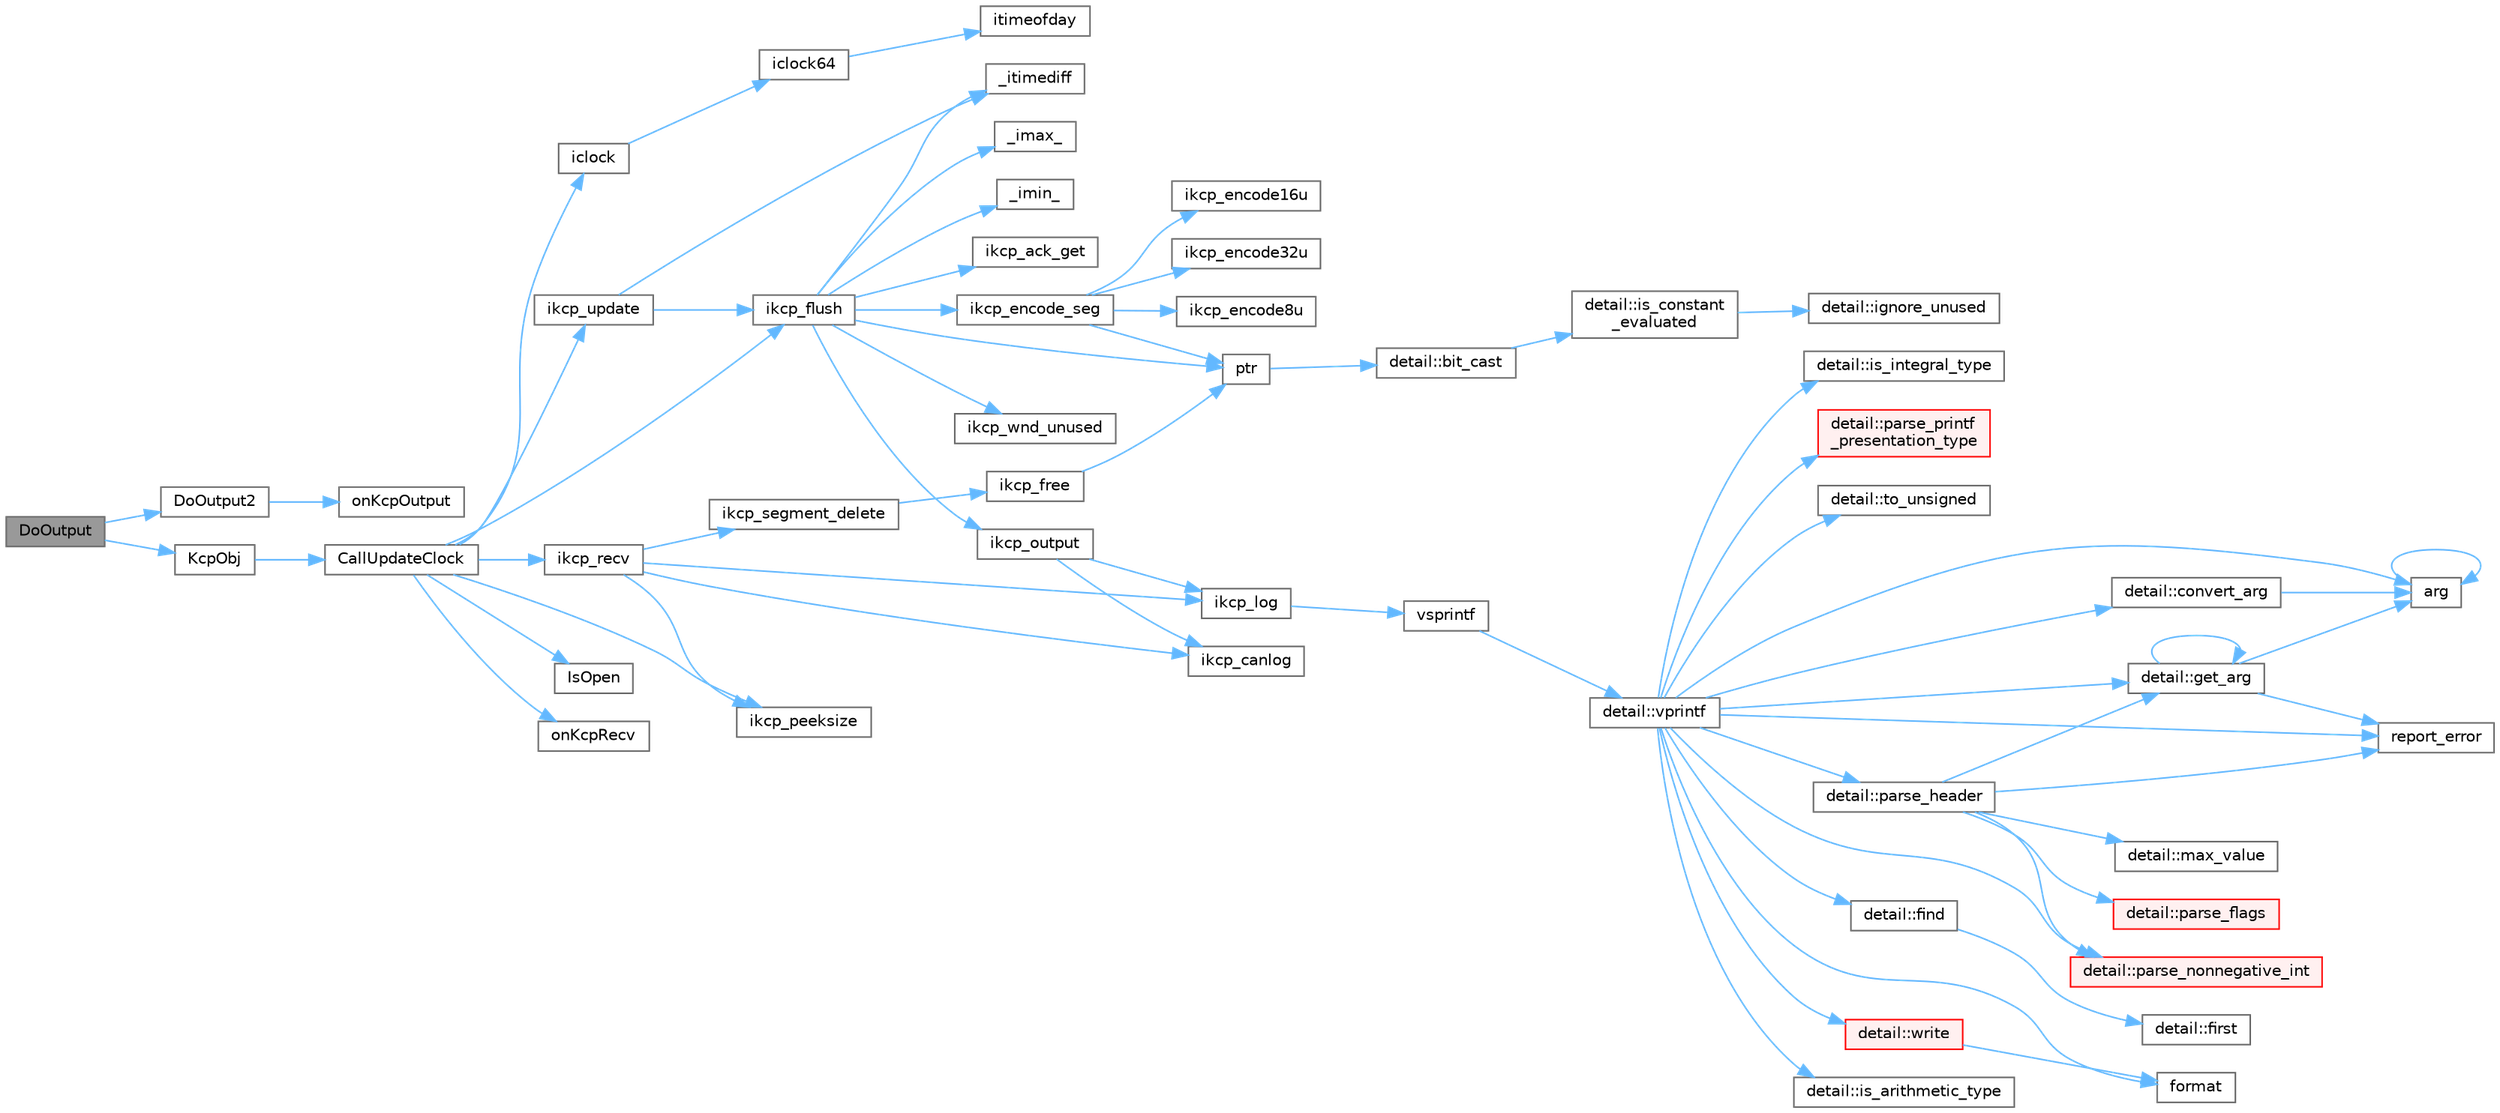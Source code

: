 digraph "DoOutput"
{
 // LATEX_PDF_SIZE
  bgcolor="transparent";
  edge [fontname=Helvetica,fontsize=10,labelfontname=Helvetica,labelfontsize=10];
  node [fontname=Helvetica,fontsize=10,shape=box,height=0.2,width=0.4];
  rankdir="LR";
  Node1 [id="Node000001",label="DoOutput",height=0.2,width=0.4,color="gray40", fillcolor="grey60", style="filled", fontcolor="black",tooltip=" "];
  Node1 -> Node2 [id="edge1_Node000001_Node000002",color="steelblue1",style="solid",tooltip=" "];
  Node2 [id="Node000002",label="DoOutput2",height=0.2,width=0.4,color="grey40", fillcolor="white", style="filled",URL="$class_h_y_k_t_1_1_kcp_obj.html#ab8d1652707d834852a6a13a4589a4404",tooltip=" "];
  Node2 -> Node3 [id="edge2_Node000002_Node000003",color="steelblue1",style="solid",tooltip=" "];
  Node3 [id="Node000003",label="onKcpOutput",height=0.2,width=0.4,color="grey40", fillcolor="white", style="filled",URL="$class_h_y_k_t_1_1_kcp_obj.html#a4afabda74d00710ab2dbd9e141d36a7a",tooltip=" "];
  Node1 -> Node4 [id="edge3_Node000001_Node000004",color="steelblue1",style="solid",tooltip=" "];
  Node4 [id="Node000004",label="KcpObj",height=0.2,width=0.4,color="grey40", fillcolor="white", style="filled",URL="$class_h_y_k_t_1_1_kcp_obj.html#afaf269c96e588ac9030a121dc9adcf43",tooltip=" "];
  Node4 -> Node5 [id="edge4_Node000004_Node000005",color="steelblue1",style="solid",tooltip=" "];
  Node5 [id="Node000005",label="CallUpdateClock",height=0.2,width=0.4,color="grey40", fillcolor="white", style="filled",URL="$class_h_y_k_t_1_1_kcp_obj.html#a403a9c094edc9382ecb25fe38ce050ca",tooltip=" "];
  Node5 -> Node6 [id="edge5_Node000005_Node000006",color="steelblue1",style="solid",tooltip=" "];
  Node6 [id="Node000006",label="iclock",height=0.2,width=0.4,color="grey40", fillcolor="white", style="filled",URL="$_my_common_2common_8h.html#a112113bec318a8a87804db51bceb7977",tooltip="获取 32 位毫秒时钟。"];
  Node6 -> Node7 [id="edge6_Node000006_Node000007",color="steelblue1",style="solid",tooltip=" "];
  Node7 [id="Node000007",label="iclock64",height=0.2,width=0.4,color="grey40", fillcolor="white", style="filled",URL="$_my_common_2common_8h.html#ae53b3954088063f3fb0ed4bf9da5bcc3",tooltip="获取 64 位毫秒时钟。"];
  Node7 -> Node8 [id="edge7_Node000007_Node000008",color="steelblue1",style="solid",tooltip=" "];
  Node8 [id="Node000008",label="itimeofday",height=0.2,width=0.4,color="grey40", fillcolor="white", style="filled",URL="$_my_common_2common_8h.html#a12927aa10b30816cedef1179513e31b5",tooltip="获取系统时间。"];
  Node5 -> Node9 [id="edge8_Node000005_Node000009",color="steelblue1",style="solid",tooltip=" "];
  Node9 [id="Node000009",label="ikcp_flush",height=0.2,width=0.4,color="grey40", fillcolor="white", style="filled",URL="$ikcp_8cpp.html#a2a3d9426417d04f8f1bbfbded14b4eb1",tooltip=" "];
  Node9 -> Node10 [id="edge9_Node000009_Node000010",color="steelblue1",style="solid",tooltip=" "];
  Node10 [id="Node000010",label="_imax_",height=0.2,width=0.4,color="grey40", fillcolor="white", style="filled",URL="$ikcp_8cpp.html#abb18e77915a9a7b9a6badb3496d461b7",tooltip=" "];
  Node9 -> Node11 [id="edge10_Node000009_Node000011",color="steelblue1",style="solid",tooltip=" "];
  Node11 [id="Node000011",label="_imin_",height=0.2,width=0.4,color="grey40", fillcolor="white", style="filled",URL="$ikcp_8cpp.html#a7d86f4db517abbff0030abdc8de1228b",tooltip=" "];
  Node9 -> Node12 [id="edge11_Node000009_Node000012",color="steelblue1",style="solid",tooltip=" "];
  Node12 [id="Node000012",label="_itimediff",height=0.2,width=0.4,color="grey40", fillcolor="white", style="filled",URL="$ikcp_8cpp.html#a21784669952a4e3e2f2fcf3363520dc2",tooltip=" "];
  Node9 -> Node13 [id="edge12_Node000009_Node000013",color="steelblue1",style="solid",tooltip=" "];
  Node13 [id="Node000013",label="ikcp_ack_get",height=0.2,width=0.4,color="grey40", fillcolor="white", style="filled",URL="$ikcp_8cpp.html#a967ee187df31d7d3a5b65d64eeada7ae",tooltip=" "];
  Node9 -> Node14 [id="edge13_Node000009_Node000014",color="steelblue1",style="solid",tooltip=" "];
  Node14 [id="Node000014",label="ikcp_encode_seg",height=0.2,width=0.4,color="grey40", fillcolor="white", style="filled",URL="$ikcp_8cpp.html#aa57723466b099571367b9f4de3ece54c",tooltip=" "];
  Node14 -> Node15 [id="edge14_Node000014_Node000015",color="steelblue1",style="solid",tooltip=" "];
  Node15 [id="Node000015",label="ikcp_encode16u",height=0.2,width=0.4,color="grey40", fillcolor="white", style="filled",URL="$ikcp_8cpp.html#ab539e90e3d27fd2604b389c5a65d0050",tooltip=" "];
  Node14 -> Node16 [id="edge15_Node000014_Node000016",color="steelblue1",style="solid",tooltip=" "];
  Node16 [id="Node000016",label="ikcp_encode32u",height=0.2,width=0.4,color="grey40", fillcolor="white", style="filled",URL="$ikcp_8cpp.html#a01ad503dfe436193f0c9f7213177e78b",tooltip=" "];
  Node14 -> Node17 [id="edge16_Node000014_Node000017",color="steelblue1",style="solid",tooltip=" "];
  Node17 [id="Node000017",label="ikcp_encode8u",height=0.2,width=0.4,color="grey40", fillcolor="white", style="filled",URL="$ikcp_8cpp.html#a2dbd195fa12f11fdda66fb8fb108e185",tooltip=" "];
  Node14 -> Node18 [id="edge17_Node000014_Node000018",color="steelblue1",style="solid",tooltip=" "];
  Node18 [id="Node000018",label="ptr",height=0.2,width=0.4,color="grey40", fillcolor="white", style="filled",URL="$format_8h.html#adb6e274f8eb0b74b2865215e1b49c535",tooltip="Converts p to const void* for pointer formatting."];
  Node18 -> Node19 [id="edge18_Node000018_Node000019",color="steelblue1",style="solid",tooltip=" "];
  Node19 [id="Node000019",label="detail::bit_cast",height=0.2,width=0.4,color="grey40", fillcolor="white", style="filled",URL="$namespacedetail.html#a68cc0da968a823f01db50bc3958c996a",tooltip=" "];
  Node19 -> Node20 [id="edge19_Node000019_Node000020",color="steelblue1",style="solid",tooltip=" "];
  Node20 [id="Node000020",label="detail::is_constant\l_evaluated",height=0.2,width=0.4,color="grey40", fillcolor="white", style="filled",URL="$namespacedetail.html#aa88c553e0935b1aa6f21ac8045cf2335",tooltip=" "];
  Node20 -> Node21 [id="edge20_Node000020_Node000021",color="steelblue1",style="solid",tooltip=" "];
  Node21 [id="Node000021",label="detail::ignore_unused",height=0.2,width=0.4,color="grey40", fillcolor="white", style="filled",URL="$namespacedetail.html#a039aa82d5bc3557c97ae98da6aec04ce",tooltip=" "];
  Node9 -> Node22 [id="edge21_Node000009_Node000022",color="steelblue1",style="solid",tooltip=" "];
  Node22 [id="Node000022",label="ikcp_output",height=0.2,width=0.4,color="grey40", fillcolor="white", style="filled",URL="$ikcp_8cpp.html#a1fc51d7f0d279e3503f24e7e20dbce2c",tooltip=" "];
  Node22 -> Node23 [id="edge22_Node000022_Node000023",color="steelblue1",style="solid",tooltip=" "];
  Node23 [id="Node000023",label="ikcp_canlog",height=0.2,width=0.4,color="grey40", fillcolor="white", style="filled",URL="$ikcp_8cpp.html#a162b546697122a728f3257a0ec3a3e0a",tooltip=" "];
  Node22 -> Node24 [id="edge23_Node000022_Node000024",color="steelblue1",style="solid",tooltip=" "];
  Node24 [id="Node000024",label="ikcp_log",height=0.2,width=0.4,color="grey40", fillcolor="white", style="filled",URL="$ikcp_8cpp.html#aade14c947464846c7523f78efa6534ba",tooltip=" "];
  Node24 -> Node25 [id="edge24_Node000024_Node000025",color="steelblue1",style="solid",tooltip=" "];
  Node25 [id="Node000025",label="vsprintf",height=0.2,width=0.4,color="grey40", fillcolor="white", style="filled",URL="$printf_8h.html#a5e1075a6c1fce5050424f97a2fac648f",tooltip=" "];
  Node25 -> Node26 [id="edge25_Node000025_Node000026",color="steelblue1",style="solid",tooltip=" "];
  Node26 [id="Node000026",label="detail::vprintf",height=0.2,width=0.4,color="grey40", fillcolor="white", style="filled",URL="$namespacedetail.html#a755ec613824f57d29068751f166ad91b",tooltip=" "];
  Node26 -> Node27 [id="edge26_Node000026_Node000027",color="steelblue1",style="solid",tooltip=" "];
  Node27 [id="Node000027",label="arg",height=0.2,width=0.4,color="grey40", fillcolor="white", style="filled",URL="$base_8h.html#a2c8e80c1b1c8b7747e99b8e9a24a0429",tooltip="Returns a named argument to be used in a formatting function."];
  Node27 -> Node27 [id="edge27_Node000027_Node000027",color="steelblue1",style="solid",tooltip=" "];
  Node26 -> Node28 [id="edge28_Node000026_Node000028",color="steelblue1",style="solid",tooltip=" "];
  Node28 [id="Node000028",label="detail::convert_arg",height=0.2,width=0.4,color="grey40", fillcolor="white", style="filled",URL="$namespacedetail.html#a1092422aa9ff50b4eaa2068e31ccff0f",tooltip=" "];
  Node28 -> Node27 [id="edge29_Node000028_Node000027",color="steelblue1",style="solid",tooltip=" "];
  Node26 -> Node29 [id="edge30_Node000026_Node000029",color="steelblue1",style="solid",tooltip=" "];
  Node29 [id="Node000029",label="detail::find",height=0.2,width=0.4,color="grey40", fillcolor="white", style="filled",URL="$namespacedetail.html#a02307ec0131a3aa9df2db7c2f10b69f2",tooltip=" "];
  Node29 -> Node30 [id="edge31_Node000029_Node000030",color="steelblue1",style="solid",tooltip=" "];
  Node30 [id="Node000030",label="detail::first",height=0.2,width=0.4,color="grey40", fillcolor="white", style="filled",URL="$namespacedetail.html#a1fad02034db0164c9a959f0ffe148dbc",tooltip=" "];
  Node26 -> Node31 [id="edge32_Node000026_Node000031",color="steelblue1",style="solid",tooltip=" "];
  Node31 [id="Node000031",label="format",height=0.2,width=0.4,color="grey40", fillcolor="white", style="filled",URL="$color_8h.html#a12b134d4f21276bc7e0473bd2cdb1c9c",tooltip="Formats arguments and returns the result as a string using ANSI escape sequences to specify text form..."];
  Node26 -> Node32 [id="edge33_Node000026_Node000032",color="steelblue1",style="solid",tooltip=" "];
  Node32 [id="Node000032",label="detail::get_arg",height=0.2,width=0.4,color="grey40", fillcolor="white", style="filled",URL="$namespacedetail.html#a727b5e700f6f0e3aca7e0181e45240f3",tooltip=" "];
  Node32 -> Node27 [id="edge34_Node000032_Node000027",color="steelblue1",style="solid",tooltip=" "];
  Node32 -> Node32 [id="edge35_Node000032_Node000032",color="steelblue1",style="solid",tooltip=" "];
  Node32 -> Node33 [id="edge36_Node000032_Node000033",color="steelblue1",style="solid",tooltip=" "];
  Node33 [id="Node000033",label="report_error",height=0.2,width=0.4,color="grey40", fillcolor="white", style="filled",URL="$format-inl_8h.html#a5555893692b00b61b3886349332fd01f",tooltip="Reports a format error at compile time or, via a format_error exception, at runtime."];
  Node26 -> Node34 [id="edge37_Node000026_Node000034",color="steelblue1",style="solid",tooltip=" "];
  Node34 [id="Node000034",label="detail::is_arithmetic_type",height=0.2,width=0.4,color="grey40", fillcolor="white", style="filled",URL="$namespacedetail.html#a21ef35f3306ada700061355953e35f4d",tooltip=" "];
  Node26 -> Node35 [id="edge38_Node000026_Node000035",color="steelblue1",style="solid",tooltip=" "];
  Node35 [id="Node000035",label="detail::is_integral_type",height=0.2,width=0.4,color="grey40", fillcolor="white", style="filled",URL="$namespacedetail.html#a4bed1b172ef600201e6d59ec7f532d0f",tooltip=" "];
  Node26 -> Node36 [id="edge39_Node000026_Node000036",color="steelblue1",style="solid",tooltip=" "];
  Node36 [id="Node000036",label="detail::parse_header",height=0.2,width=0.4,color="grey40", fillcolor="white", style="filled",URL="$namespacedetail.html#af191853bad5ee9cfad04aad57ce3f761",tooltip=" "];
  Node36 -> Node32 [id="edge40_Node000036_Node000032",color="steelblue1",style="solid",tooltip=" "];
  Node36 -> Node37 [id="edge41_Node000036_Node000037",color="steelblue1",style="solid",tooltip=" "];
  Node37 [id="Node000037",label="detail::max_value",height=0.2,width=0.4,color="grey40", fillcolor="white", style="filled",URL="$namespacedetail.html#af945a554ca47dfab2f9ff9f2121ad18f",tooltip=" "];
  Node36 -> Node38 [id="edge42_Node000036_Node000038",color="steelblue1",style="solid",tooltip=" "];
  Node38 [id="Node000038",label="detail::parse_flags",height=0.2,width=0.4,color="red", fillcolor="#FFF0F0", style="filled",URL="$namespacedetail.html#a90149e7cc7db72a2c4b8186f52e77d6c",tooltip=" "];
  Node36 -> Node45 [id="edge43_Node000036_Node000045",color="steelblue1",style="solid",tooltip=" "];
  Node45 [id="Node000045",label="detail::parse_nonnegative_int",height=0.2,width=0.4,color="red", fillcolor="#FFF0F0", style="filled",URL="$namespacedetail.html#ac51bc4cc7c73f12b3605eee5c2d29700",tooltip=" "];
  Node36 -> Node33 [id="edge44_Node000036_Node000033",color="steelblue1",style="solid",tooltip=" "];
  Node26 -> Node45 [id="edge45_Node000026_Node000045",color="steelblue1",style="solid",tooltip=" "];
  Node26 -> Node47 [id="edge46_Node000026_Node000047",color="steelblue1",style="solid",tooltip=" "];
  Node47 [id="Node000047",label="detail::parse_printf\l_presentation_type",height=0.2,width=0.4,color="red", fillcolor="#FFF0F0", style="filled",URL="$namespacedetail.html#ab32eb7489f534b4b7afa8efd2f3c770e",tooltip=" "];
  Node26 -> Node33 [id="edge47_Node000026_Node000033",color="steelblue1",style="solid",tooltip=" "];
  Node26 -> Node50 [id="edge48_Node000026_Node000050",color="steelblue1",style="solid",tooltip=" "];
  Node50 [id="Node000050",label="detail::to_unsigned",height=0.2,width=0.4,color="grey40", fillcolor="white", style="filled",URL="$namespacedetail.html#a99ea2582e6e3388c7c7b0d58027cbe0b",tooltip=" "];
  Node26 -> Node51 [id="edge49_Node000026_Node000051",color="steelblue1",style="solid",tooltip=" "];
  Node51 [id="Node000051",label="detail::write",height=0.2,width=0.4,color="red", fillcolor="#FFF0F0", style="filled",URL="$namespacedetail.html#abb5bb7d57c9cc36020fa5c0bc10fa57a",tooltip=" "];
  Node51 -> Node31 [id="edge50_Node000051_Node000031",color="steelblue1",style="solid",tooltip=" "];
  Node9 -> Node55 [id="edge51_Node000009_Node000055",color="steelblue1",style="solid",tooltip=" "];
  Node55 [id="Node000055",label="ikcp_wnd_unused",height=0.2,width=0.4,color="grey40", fillcolor="white", style="filled",URL="$ikcp_8cpp.html#ac8c5078a0da23e528c760f68fc1f60eb",tooltip=" "];
  Node9 -> Node18 [id="edge52_Node000009_Node000018",color="steelblue1",style="solid",tooltip=" "];
  Node5 -> Node56 [id="edge53_Node000005_Node000056",color="steelblue1",style="solid",tooltip=" "];
  Node56 [id="Node000056",label="ikcp_peeksize",height=0.2,width=0.4,color="grey40", fillcolor="white", style="filled",URL="$ikcp_8cpp.html#a8de027bb56f48487d381708f10ea1876",tooltip=" "];
  Node5 -> Node57 [id="edge54_Node000005_Node000057",color="steelblue1",style="solid",tooltip=" "];
  Node57 [id="Node000057",label="ikcp_recv",height=0.2,width=0.4,color="grey40", fillcolor="white", style="filled",URL="$ikcp_8cpp.html#a058874ef91865ef2bab4d35cc4231673",tooltip=" "];
  Node57 -> Node23 [id="edge55_Node000057_Node000023",color="steelblue1",style="solid",tooltip=" "];
  Node57 -> Node24 [id="edge56_Node000057_Node000024",color="steelblue1",style="solid",tooltip=" "];
  Node57 -> Node56 [id="edge57_Node000057_Node000056",color="steelblue1",style="solid",tooltip=" "];
  Node57 -> Node58 [id="edge58_Node000057_Node000058",color="steelblue1",style="solid",tooltip=" "];
  Node58 [id="Node000058",label="ikcp_segment_delete",height=0.2,width=0.4,color="grey40", fillcolor="white", style="filled",URL="$ikcp_8cpp.html#ab7a3147959b843b2094ed4b4437aa456",tooltip=" "];
  Node58 -> Node59 [id="edge59_Node000058_Node000059",color="steelblue1",style="solid",tooltip=" "];
  Node59 [id="Node000059",label="ikcp_free",height=0.2,width=0.4,color="grey40", fillcolor="white", style="filled",URL="$ikcp_8cpp.html#abf2a2ab7bd7f5c19cbe61165e4edd9d1",tooltip=" "];
  Node59 -> Node18 [id="edge60_Node000059_Node000018",color="steelblue1",style="solid",tooltip=" "];
  Node5 -> Node60 [id="edge61_Node000005_Node000060",color="steelblue1",style="solid",tooltip=" "];
  Node60 [id="Node000060",label="ikcp_update",height=0.2,width=0.4,color="grey40", fillcolor="white", style="filled",URL="$ikcp_8cpp.html#a780ff8e4dd414f83db886cfd96172975",tooltip=" "];
  Node60 -> Node12 [id="edge62_Node000060_Node000012",color="steelblue1",style="solid",tooltip=" "];
  Node60 -> Node9 [id="edge63_Node000060_Node000009",color="steelblue1",style="solid",tooltip=" "];
  Node5 -> Node61 [id="edge64_Node000005_Node000061",color="steelblue1",style="solid",tooltip=" "];
  Node61 [id="Node000061",label="IsOpen",height=0.2,width=0.4,color="grey40", fillcolor="white", style="filled",URL="$class_h_y_k_t_1_1_kcp_obj.html#a1822528b9d87e3897acff000f0ef4629",tooltip=" "];
  Node5 -> Node62 [id="edge65_Node000005_Node000062",color="steelblue1",style="solid",tooltip=" "];
  Node62 [id="Node000062",label="onKcpRecv",height=0.2,width=0.4,color="grey40", fillcolor="white", style="filled",URL="$class_h_y_k_t_1_1_kcp_obj.html#ae6945bcd24f14c7c0e9667d8a7d5a396",tooltip=" "];
}
